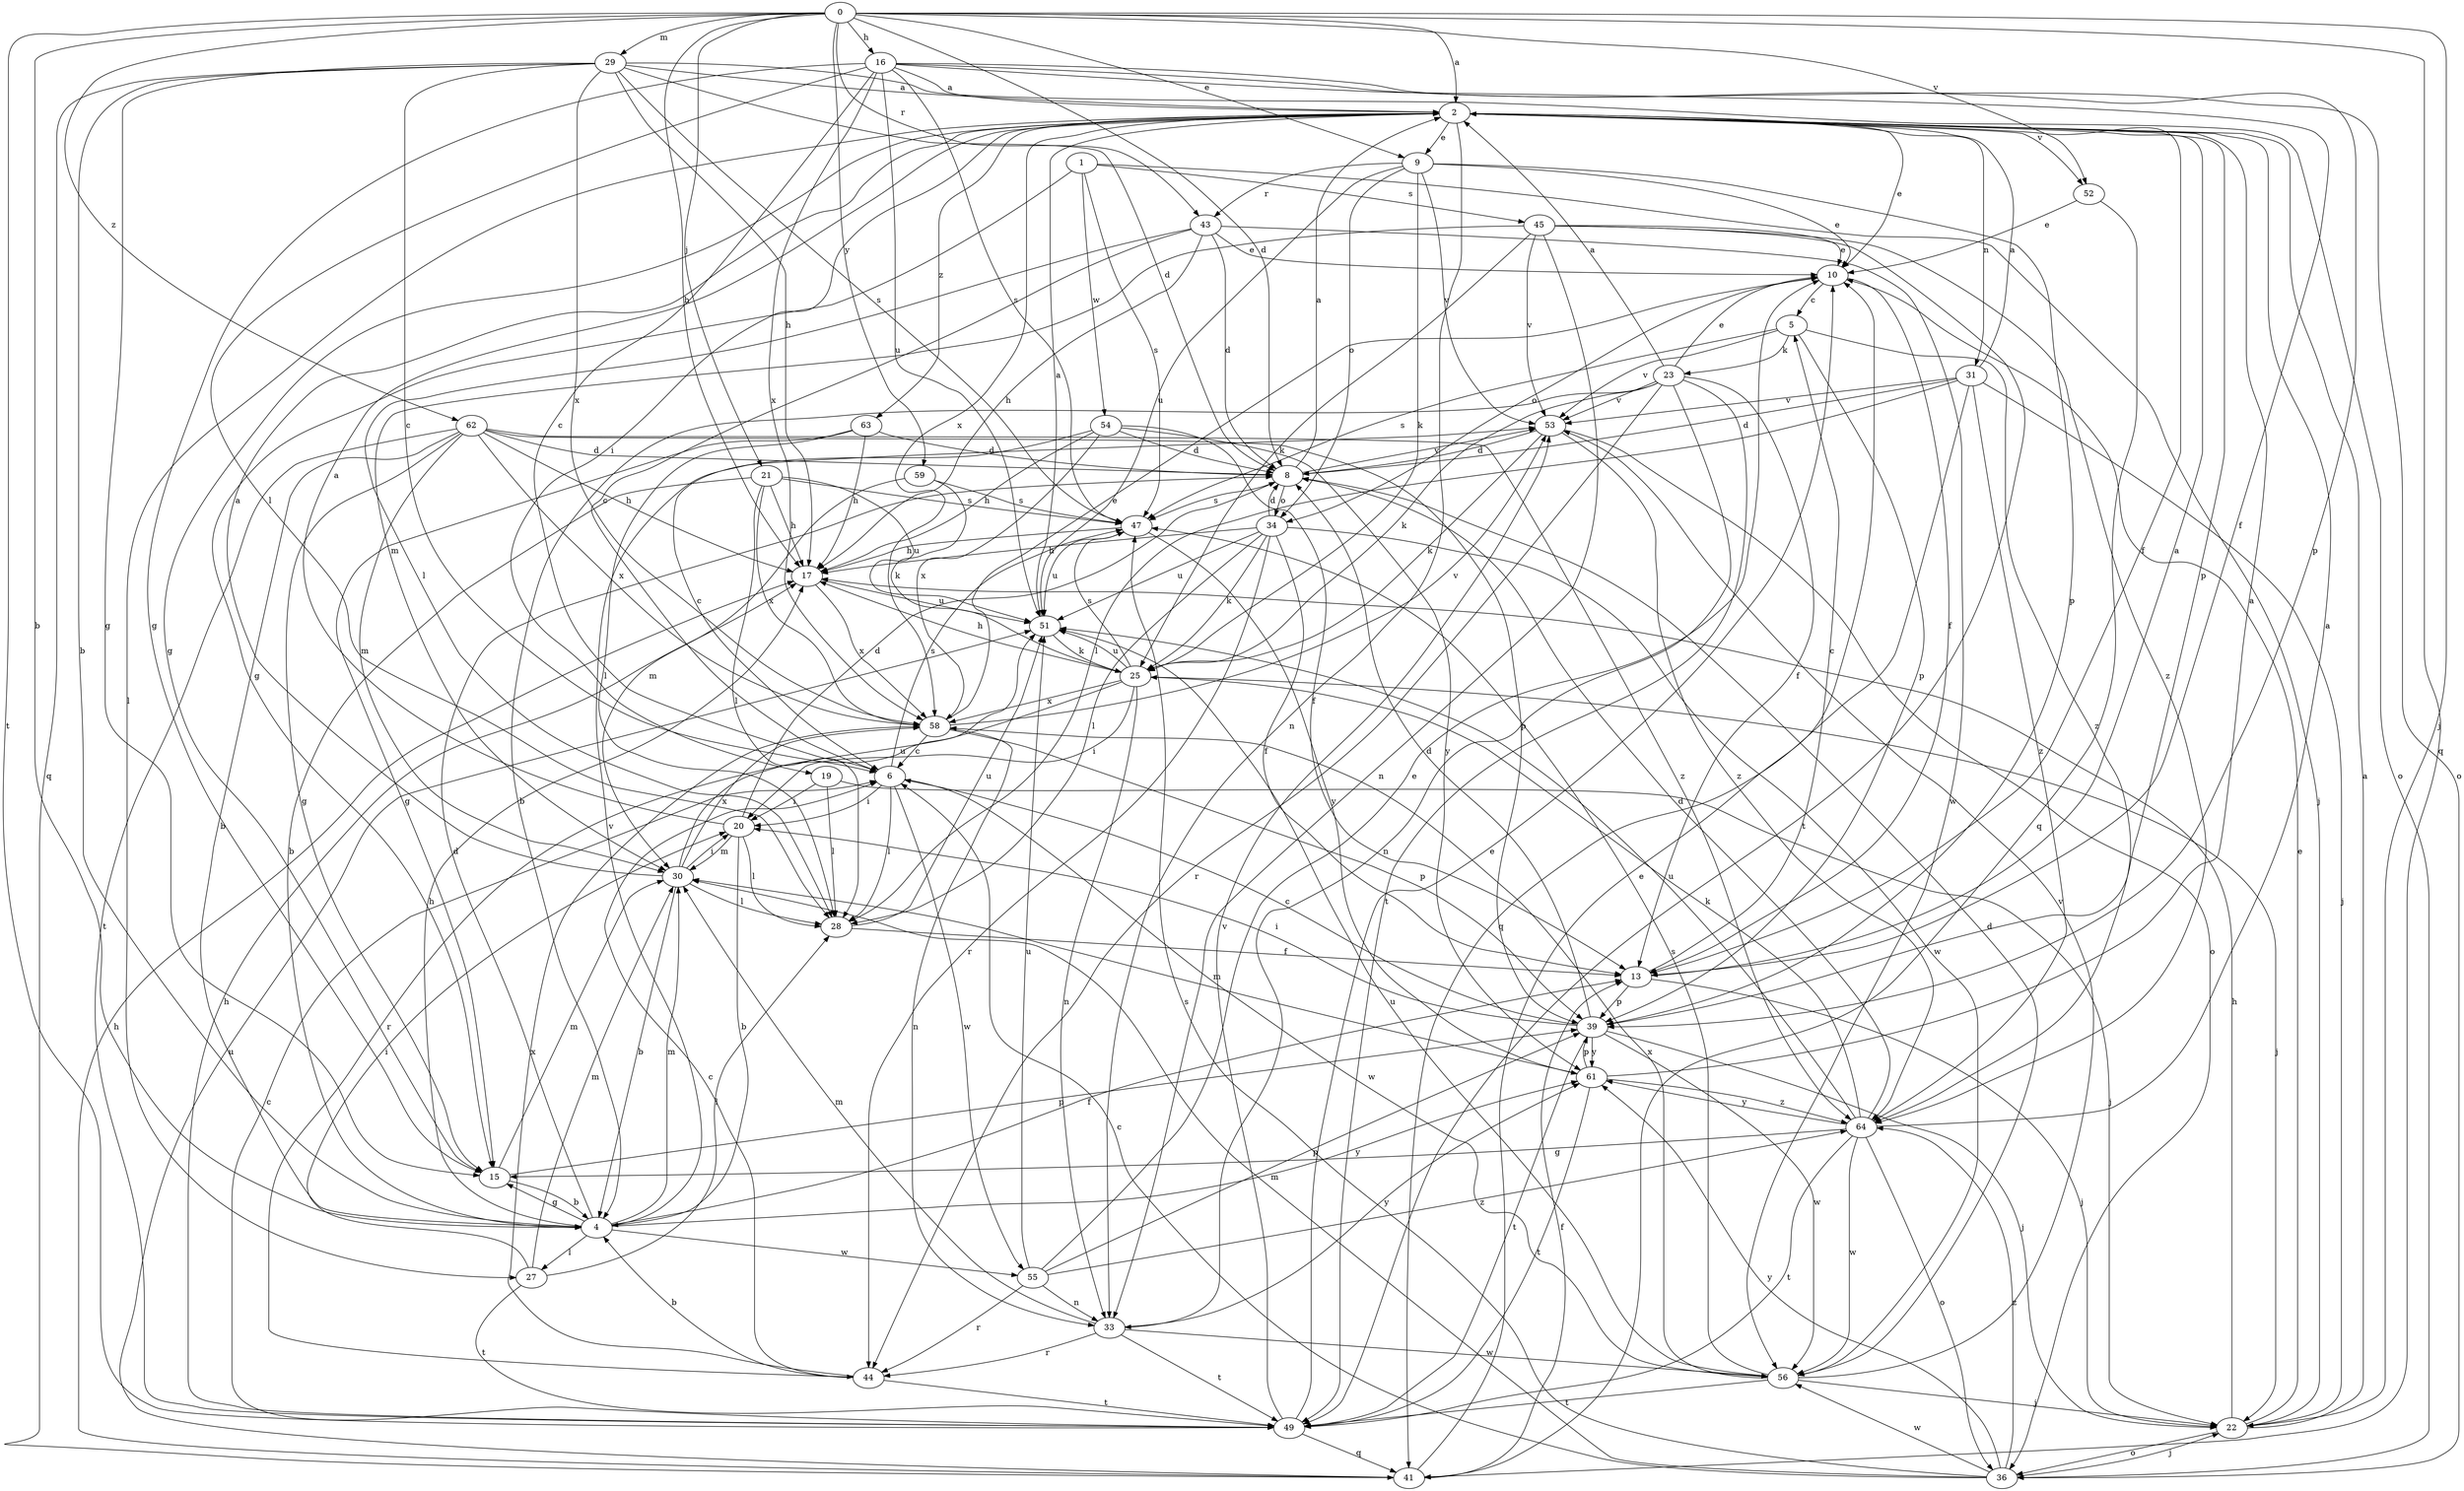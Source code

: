 strict digraph  {
0;
1;
2;
4;
5;
6;
8;
9;
10;
13;
15;
16;
17;
19;
20;
21;
22;
23;
25;
27;
28;
29;
30;
31;
33;
34;
36;
39;
41;
43;
44;
45;
47;
49;
51;
52;
53;
54;
55;
56;
58;
59;
61;
62;
63;
64;
0 -> 2  [label=a];
0 -> 4  [label=b];
0 -> 8  [label=d];
0 -> 9  [label=e];
0 -> 16  [label=h];
0 -> 17  [label=h];
0 -> 21  [label=j];
0 -> 22  [label=j];
0 -> 29  [label=m];
0 -> 41  [label=q];
0 -> 43  [label=r];
0 -> 49  [label=t];
0 -> 52  [label=v];
0 -> 59  [label=y];
0 -> 62  [label=z];
1 -> 15  [label=g];
1 -> 22  [label=j];
1 -> 45  [label=s];
1 -> 47  [label=s];
1 -> 54  [label=w];
2 -> 9  [label=e];
2 -> 10  [label=e];
2 -> 13  [label=f];
2 -> 15  [label=g];
2 -> 19  [label=i];
2 -> 27  [label=l];
2 -> 31  [label=n];
2 -> 33  [label=n];
2 -> 39  [label=p];
2 -> 52  [label=v];
2 -> 58  [label=x];
2 -> 63  [label=z];
4 -> 8  [label=d];
4 -> 13  [label=f];
4 -> 15  [label=g];
4 -> 17  [label=h];
4 -> 27  [label=l];
4 -> 30  [label=m];
4 -> 53  [label=v];
4 -> 55  [label=w];
4 -> 61  [label=y];
5 -> 23  [label=k];
5 -> 39  [label=p];
5 -> 47  [label=s];
5 -> 53  [label=v];
5 -> 64  [label=z];
6 -> 20  [label=i];
6 -> 28  [label=l];
6 -> 47  [label=s];
6 -> 55  [label=w];
6 -> 56  [label=w];
8 -> 2  [label=a];
8 -> 34  [label=o];
8 -> 47  [label=s];
8 -> 53  [label=v];
9 -> 10  [label=e];
9 -> 25  [label=k];
9 -> 34  [label=o];
9 -> 39  [label=p];
9 -> 43  [label=r];
9 -> 51  [label=u];
9 -> 53  [label=v];
10 -> 5  [label=c];
10 -> 13  [label=f];
10 -> 34  [label=o];
13 -> 2  [label=a];
13 -> 5  [label=c];
13 -> 22  [label=j];
13 -> 39  [label=p];
15 -> 4  [label=b];
15 -> 30  [label=m];
15 -> 39  [label=p];
16 -> 2  [label=a];
16 -> 6  [label=c];
16 -> 13  [label=f];
16 -> 15  [label=g];
16 -> 28  [label=l];
16 -> 36  [label=o];
16 -> 39  [label=p];
16 -> 47  [label=s];
16 -> 51  [label=u];
16 -> 58  [label=x];
17 -> 51  [label=u];
17 -> 58  [label=x];
19 -> 20  [label=i];
19 -> 22  [label=j];
19 -> 28  [label=l];
20 -> 2  [label=a];
20 -> 4  [label=b];
20 -> 8  [label=d];
20 -> 28  [label=l];
20 -> 30  [label=m];
21 -> 4  [label=b];
21 -> 17  [label=h];
21 -> 28  [label=l];
21 -> 47  [label=s];
21 -> 51  [label=u];
21 -> 58  [label=x];
22 -> 2  [label=a];
22 -> 10  [label=e];
22 -> 17  [label=h];
22 -> 36  [label=o];
23 -> 2  [label=a];
23 -> 4  [label=b];
23 -> 10  [label=e];
23 -> 13  [label=f];
23 -> 25  [label=k];
23 -> 33  [label=n];
23 -> 44  [label=r];
23 -> 49  [label=t];
23 -> 53  [label=v];
25 -> 17  [label=h];
25 -> 20  [label=i];
25 -> 22  [label=j];
25 -> 33  [label=n];
25 -> 44  [label=r];
25 -> 47  [label=s];
25 -> 51  [label=u];
25 -> 58  [label=x];
27 -> 20  [label=i];
27 -> 28  [label=l];
27 -> 30  [label=m];
27 -> 49  [label=t];
28 -> 13  [label=f];
28 -> 51  [label=u];
29 -> 2  [label=a];
29 -> 4  [label=b];
29 -> 6  [label=c];
29 -> 8  [label=d];
29 -> 15  [label=g];
29 -> 17  [label=h];
29 -> 36  [label=o];
29 -> 41  [label=q];
29 -> 47  [label=s];
29 -> 58  [label=x];
30 -> 2  [label=a];
30 -> 4  [label=b];
30 -> 20  [label=i];
30 -> 28  [label=l];
30 -> 51  [label=u];
30 -> 58  [label=x];
31 -> 2  [label=a];
31 -> 8  [label=d];
31 -> 22  [label=j];
31 -> 28  [label=l];
31 -> 41  [label=q];
31 -> 53  [label=v];
31 -> 64  [label=z];
33 -> 30  [label=m];
33 -> 44  [label=r];
33 -> 49  [label=t];
33 -> 56  [label=w];
33 -> 61  [label=y];
34 -> 8  [label=d];
34 -> 13  [label=f];
34 -> 17  [label=h];
34 -> 25  [label=k];
34 -> 28  [label=l];
34 -> 44  [label=r];
34 -> 51  [label=u];
34 -> 56  [label=w];
36 -> 6  [label=c];
36 -> 22  [label=j];
36 -> 30  [label=m];
36 -> 47  [label=s];
36 -> 56  [label=w];
36 -> 61  [label=y];
36 -> 64  [label=z];
39 -> 6  [label=c];
39 -> 8  [label=d];
39 -> 20  [label=i];
39 -> 22  [label=j];
39 -> 49  [label=t];
39 -> 56  [label=w];
39 -> 61  [label=y];
41 -> 10  [label=e];
41 -> 13  [label=f];
41 -> 17  [label=h];
41 -> 51  [label=u];
43 -> 6  [label=c];
43 -> 8  [label=d];
43 -> 10  [label=e];
43 -> 17  [label=h];
43 -> 28  [label=l];
43 -> 56  [label=w];
44 -> 4  [label=b];
44 -> 6  [label=c];
44 -> 49  [label=t];
44 -> 58  [label=x];
45 -> 10  [label=e];
45 -> 25  [label=k];
45 -> 30  [label=m];
45 -> 33  [label=n];
45 -> 49  [label=t];
45 -> 53  [label=v];
45 -> 64  [label=z];
47 -> 17  [label=h];
47 -> 51  [label=u];
47 -> 61  [label=y];
49 -> 6  [label=c];
49 -> 10  [label=e];
49 -> 17  [label=h];
49 -> 41  [label=q];
49 -> 53  [label=v];
51 -> 2  [label=a];
51 -> 25  [label=k];
52 -> 10  [label=e];
52 -> 41  [label=q];
53 -> 8  [label=d];
53 -> 25  [label=k];
53 -> 36  [label=o];
53 -> 64  [label=z];
54 -> 6  [label=c];
54 -> 8  [label=d];
54 -> 13  [label=f];
54 -> 17  [label=h];
54 -> 58  [label=x];
54 -> 61  [label=y];
55 -> 10  [label=e];
55 -> 33  [label=n];
55 -> 39  [label=p];
55 -> 44  [label=r];
55 -> 51  [label=u];
55 -> 64  [label=z];
56 -> 8  [label=d];
56 -> 22  [label=j];
56 -> 47  [label=s];
56 -> 49  [label=t];
56 -> 51  [label=u];
56 -> 53  [label=v];
56 -> 58  [label=x];
58 -> 6  [label=c];
58 -> 10  [label=e];
58 -> 33  [label=n];
58 -> 39  [label=p];
58 -> 53  [label=v];
59 -> 25  [label=k];
59 -> 30  [label=m];
59 -> 47  [label=s];
61 -> 2  [label=a];
61 -> 30  [label=m];
61 -> 39  [label=p];
61 -> 49  [label=t];
61 -> 64  [label=z];
62 -> 4  [label=b];
62 -> 8  [label=d];
62 -> 15  [label=g];
62 -> 17  [label=h];
62 -> 30  [label=m];
62 -> 39  [label=p];
62 -> 49  [label=t];
62 -> 58  [label=x];
62 -> 64  [label=z];
63 -> 8  [label=d];
63 -> 15  [label=g];
63 -> 17  [label=h];
63 -> 28  [label=l];
64 -> 2  [label=a];
64 -> 8  [label=d];
64 -> 15  [label=g];
64 -> 25  [label=k];
64 -> 36  [label=o];
64 -> 49  [label=t];
64 -> 51  [label=u];
64 -> 56  [label=w];
64 -> 61  [label=y];
}
